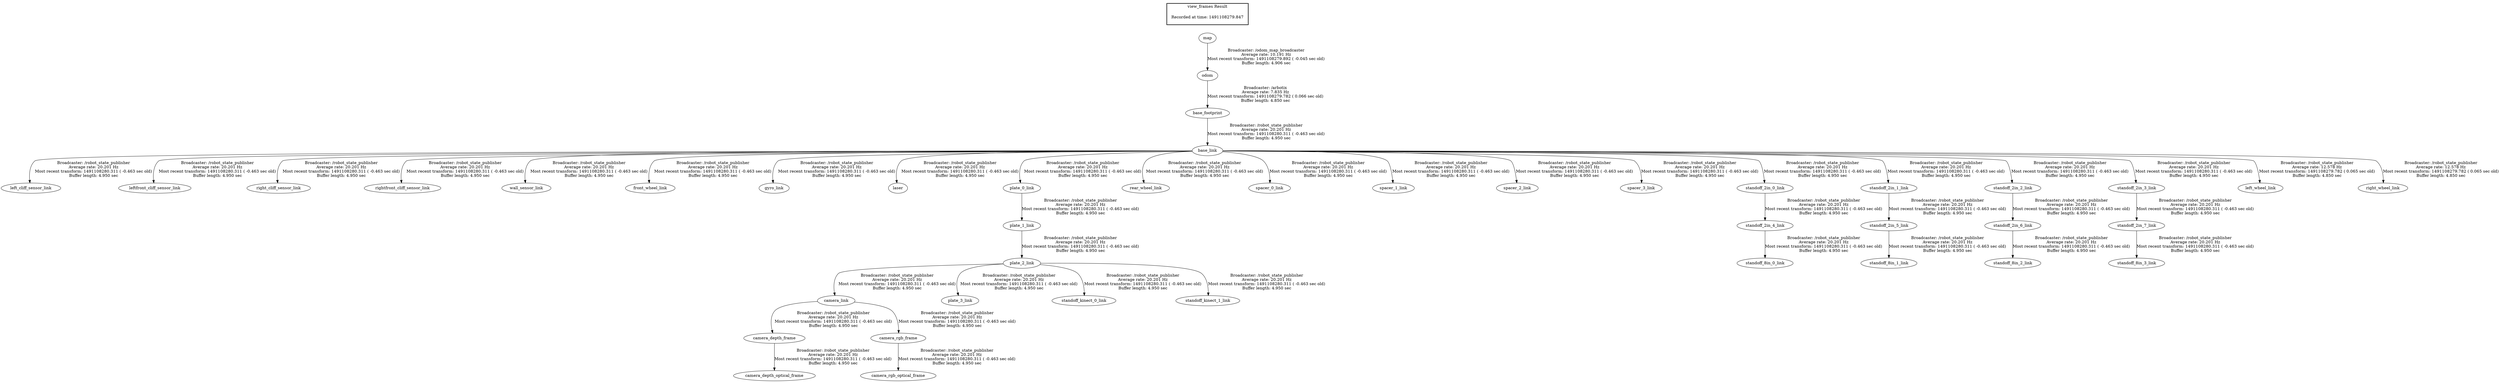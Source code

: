 digraph G {
"plate_2_link" -> "camera_link"[label="Broadcaster: /robot_state_publisher\nAverage rate: 20.201 Hz\nMost recent transform: 1491108280.311 ( -0.463 sec old)\nBuffer length: 4.950 sec\n"];
"plate_1_link" -> "plate_2_link"[label="Broadcaster: /robot_state_publisher\nAverage rate: 20.201 Hz\nMost recent transform: 1491108280.311 ( -0.463 sec old)\nBuffer length: 4.950 sec\n"];
"base_footprint" -> "base_link"[label="Broadcaster: /robot_state_publisher\nAverage rate: 20.201 Hz\nMost recent transform: 1491108280.311 ( -0.463 sec old)\nBuffer length: 4.950 sec\n"];
"odom" -> "base_footprint"[label="Broadcaster: /arbotix\nAverage rate: 7.835 Hz\nMost recent transform: 1491108279.782 ( 0.066 sec old)\nBuffer length: 4.850 sec\n"];
"base_link" -> "left_cliff_sensor_link"[label="Broadcaster: /robot_state_publisher\nAverage rate: 20.201 Hz\nMost recent transform: 1491108280.311 ( -0.463 sec old)\nBuffer length: 4.950 sec\n"];
"base_link" -> "leftfront_cliff_sensor_link"[label="Broadcaster: /robot_state_publisher\nAverage rate: 20.201 Hz\nMost recent transform: 1491108280.311 ( -0.463 sec old)\nBuffer length: 4.950 sec\n"];
"base_link" -> "right_cliff_sensor_link"[label="Broadcaster: /robot_state_publisher\nAverage rate: 20.201 Hz\nMost recent transform: 1491108280.311 ( -0.463 sec old)\nBuffer length: 4.950 sec\n"];
"base_link" -> "rightfront_cliff_sensor_link"[label="Broadcaster: /robot_state_publisher\nAverage rate: 20.201 Hz\nMost recent transform: 1491108280.311 ( -0.463 sec old)\nBuffer length: 4.950 sec\n"];
"base_link" -> "wall_sensor_link"[label="Broadcaster: /robot_state_publisher\nAverage rate: 20.201 Hz\nMost recent transform: 1491108280.311 ( -0.463 sec old)\nBuffer length: 4.950 sec\n"];
"camera_link" -> "camera_depth_frame"[label="Broadcaster: /robot_state_publisher\nAverage rate: 20.201 Hz\nMost recent transform: 1491108280.311 ( -0.463 sec old)\nBuffer length: 4.950 sec\n"];
"camera_depth_frame" -> "camera_depth_optical_frame"[label="Broadcaster: /robot_state_publisher\nAverage rate: 20.201 Hz\nMost recent transform: 1491108280.311 ( -0.463 sec old)\nBuffer length: 4.950 sec\n"];
"camera_link" -> "camera_rgb_frame"[label="Broadcaster: /robot_state_publisher\nAverage rate: 20.201 Hz\nMost recent transform: 1491108280.311 ( -0.463 sec old)\nBuffer length: 4.950 sec\n"];
"camera_rgb_frame" -> "camera_rgb_optical_frame"[label="Broadcaster: /robot_state_publisher\nAverage rate: 20.201 Hz\nMost recent transform: 1491108280.311 ( -0.463 sec old)\nBuffer length: 4.950 sec\n"];
"base_link" -> "front_wheel_link"[label="Broadcaster: /robot_state_publisher\nAverage rate: 20.201 Hz\nMost recent transform: 1491108280.311 ( -0.463 sec old)\nBuffer length: 4.950 sec\n"];
"base_link" -> "gyro_link"[label="Broadcaster: /robot_state_publisher\nAverage rate: 20.201 Hz\nMost recent transform: 1491108280.311 ( -0.463 sec old)\nBuffer length: 4.950 sec\n"];
"base_link" -> "laser"[label="Broadcaster: /robot_state_publisher\nAverage rate: 20.201 Hz\nMost recent transform: 1491108280.311 ( -0.463 sec old)\nBuffer length: 4.950 sec\n"];
"base_link" -> "plate_0_link"[label="Broadcaster: /robot_state_publisher\nAverage rate: 20.201 Hz\nMost recent transform: 1491108280.311 ( -0.463 sec old)\nBuffer length: 4.950 sec\n"];
"plate_0_link" -> "plate_1_link"[label="Broadcaster: /robot_state_publisher\nAverage rate: 20.201 Hz\nMost recent transform: 1491108280.311 ( -0.463 sec old)\nBuffer length: 4.950 sec\n"];
"plate_2_link" -> "plate_3_link"[label="Broadcaster: /robot_state_publisher\nAverage rate: 20.201 Hz\nMost recent transform: 1491108280.311 ( -0.463 sec old)\nBuffer length: 4.950 sec\n"];
"base_link" -> "rear_wheel_link"[label="Broadcaster: /robot_state_publisher\nAverage rate: 20.201 Hz\nMost recent transform: 1491108280.311 ( -0.463 sec old)\nBuffer length: 4.950 sec\n"];
"base_link" -> "spacer_0_link"[label="Broadcaster: /robot_state_publisher\nAverage rate: 20.201 Hz\nMost recent transform: 1491108280.311 ( -0.463 sec old)\nBuffer length: 4.950 sec\n"];
"base_link" -> "spacer_1_link"[label="Broadcaster: /robot_state_publisher\nAverage rate: 20.201 Hz\nMost recent transform: 1491108280.311 ( -0.463 sec old)\nBuffer length: 4.950 sec\n"];
"base_link" -> "spacer_2_link"[label="Broadcaster: /robot_state_publisher\nAverage rate: 20.201 Hz\nMost recent transform: 1491108280.311 ( -0.463 sec old)\nBuffer length: 4.950 sec\n"];
"base_link" -> "spacer_3_link"[label="Broadcaster: /robot_state_publisher\nAverage rate: 20.201 Hz\nMost recent transform: 1491108280.311 ( -0.463 sec old)\nBuffer length: 4.950 sec\n"];
"base_link" -> "standoff_2in_0_link"[label="Broadcaster: /robot_state_publisher\nAverage rate: 20.201 Hz\nMost recent transform: 1491108280.311 ( -0.463 sec old)\nBuffer length: 4.950 sec\n"];
"base_link" -> "standoff_2in_1_link"[label="Broadcaster: /robot_state_publisher\nAverage rate: 20.201 Hz\nMost recent transform: 1491108280.311 ( -0.463 sec old)\nBuffer length: 4.950 sec\n"];
"base_link" -> "standoff_2in_2_link"[label="Broadcaster: /robot_state_publisher\nAverage rate: 20.201 Hz\nMost recent transform: 1491108280.311 ( -0.463 sec old)\nBuffer length: 4.950 sec\n"];
"base_link" -> "standoff_2in_3_link"[label="Broadcaster: /robot_state_publisher\nAverage rate: 20.201 Hz\nMost recent transform: 1491108280.311 ( -0.463 sec old)\nBuffer length: 4.950 sec\n"];
"standoff_2in_0_link" -> "standoff_2in_4_link"[label="Broadcaster: /robot_state_publisher\nAverage rate: 20.201 Hz\nMost recent transform: 1491108280.311 ( -0.463 sec old)\nBuffer length: 4.950 sec\n"];
"standoff_2in_1_link" -> "standoff_2in_5_link"[label="Broadcaster: /robot_state_publisher\nAverage rate: 20.201 Hz\nMost recent transform: 1491108280.311 ( -0.463 sec old)\nBuffer length: 4.950 sec\n"];
"standoff_2in_2_link" -> "standoff_2in_6_link"[label="Broadcaster: /robot_state_publisher\nAverage rate: 20.201 Hz\nMost recent transform: 1491108280.311 ( -0.463 sec old)\nBuffer length: 4.950 sec\n"];
"standoff_2in_3_link" -> "standoff_2in_7_link"[label="Broadcaster: /robot_state_publisher\nAverage rate: 20.201 Hz\nMost recent transform: 1491108280.311 ( -0.463 sec old)\nBuffer length: 4.950 sec\n"];
"standoff_2in_4_link" -> "standoff_8in_0_link"[label="Broadcaster: /robot_state_publisher\nAverage rate: 20.201 Hz\nMost recent transform: 1491108280.311 ( -0.463 sec old)\nBuffer length: 4.950 sec\n"];
"standoff_2in_5_link" -> "standoff_8in_1_link"[label="Broadcaster: /robot_state_publisher\nAverage rate: 20.201 Hz\nMost recent transform: 1491108280.311 ( -0.463 sec old)\nBuffer length: 4.950 sec\n"];
"standoff_2in_6_link" -> "standoff_8in_2_link"[label="Broadcaster: /robot_state_publisher\nAverage rate: 20.201 Hz\nMost recent transform: 1491108280.311 ( -0.463 sec old)\nBuffer length: 4.950 sec\n"];
"standoff_2in_7_link" -> "standoff_8in_3_link"[label="Broadcaster: /robot_state_publisher\nAverage rate: 20.201 Hz\nMost recent transform: 1491108280.311 ( -0.463 sec old)\nBuffer length: 4.950 sec\n"];
"plate_2_link" -> "standoff_kinect_0_link"[label="Broadcaster: /robot_state_publisher\nAverage rate: 20.201 Hz\nMost recent transform: 1491108280.311 ( -0.463 sec old)\nBuffer length: 4.950 sec\n"];
"plate_2_link" -> "standoff_kinect_1_link"[label="Broadcaster: /robot_state_publisher\nAverage rate: 20.201 Hz\nMost recent transform: 1491108280.311 ( -0.463 sec old)\nBuffer length: 4.950 sec\n"];
"map" -> "odom"[label="Broadcaster: /odom_map_broadcaster\nAverage rate: 10.191 Hz\nMost recent transform: 1491108279.892 ( -0.045 sec old)\nBuffer length: 4.906 sec\n"];
"base_link" -> "left_wheel_link"[label="Broadcaster: /robot_state_publisher\nAverage rate: 12.578 Hz\nMost recent transform: 1491108279.782 ( 0.065 sec old)\nBuffer length: 4.850 sec\n"];
"base_link" -> "right_wheel_link"[label="Broadcaster: /robot_state_publisher\nAverage rate: 12.578 Hz\nMost recent transform: 1491108279.782 ( 0.065 sec old)\nBuffer length: 4.850 sec\n"];
edge [style=invis];
 subgraph cluster_legend { style=bold; color=black; label ="view_frames Result";
"Recorded at time: 1491108279.847"[ shape=plaintext ] ;
 }->"map";
}